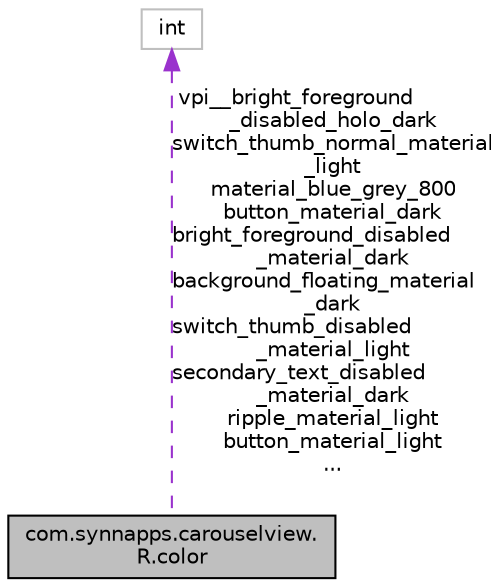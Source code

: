 digraph "com.synnapps.carouselview.R.color"
{
 // INTERACTIVE_SVG=YES
 // LATEX_PDF_SIZE
  edge [fontname="Helvetica",fontsize="10",labelfontname="Helvetica",labelfontsize="10"];
  node [fontname="Helvetica",fontsize="10",shape=record];
  Node1 [label="com.synnapps.carouselview.\lR.color",height=0.2,width=0.4,color="black", fillcolor="grey75", style="filled", fontcolor="black",tooltip=" "];
  Node2 -> Node1 [dir="back",color="darkorchid3",fontsize="10",style="dashed",label=" vpi__bright_foreground\l_disabled_holo_dark\nswitch_thumb_normal_material\l_light\nmaterial_blue_grey_800\nbutton_material_dark\nbright_foreground_disabled\l_material_dark\nbackground_floating_material\l_dark\nswitch_thumb_disabled\l_material_light\nsecondary_text_disabled\l_material_dark\nripple_material_light\nbutton_material_light\n..." ,fontname="Helvetica"];
  Node2 [label="int",height=0.2,width=0.4,color="grey75", fillcolor="white", style="filled",tooltip=" "];
}

